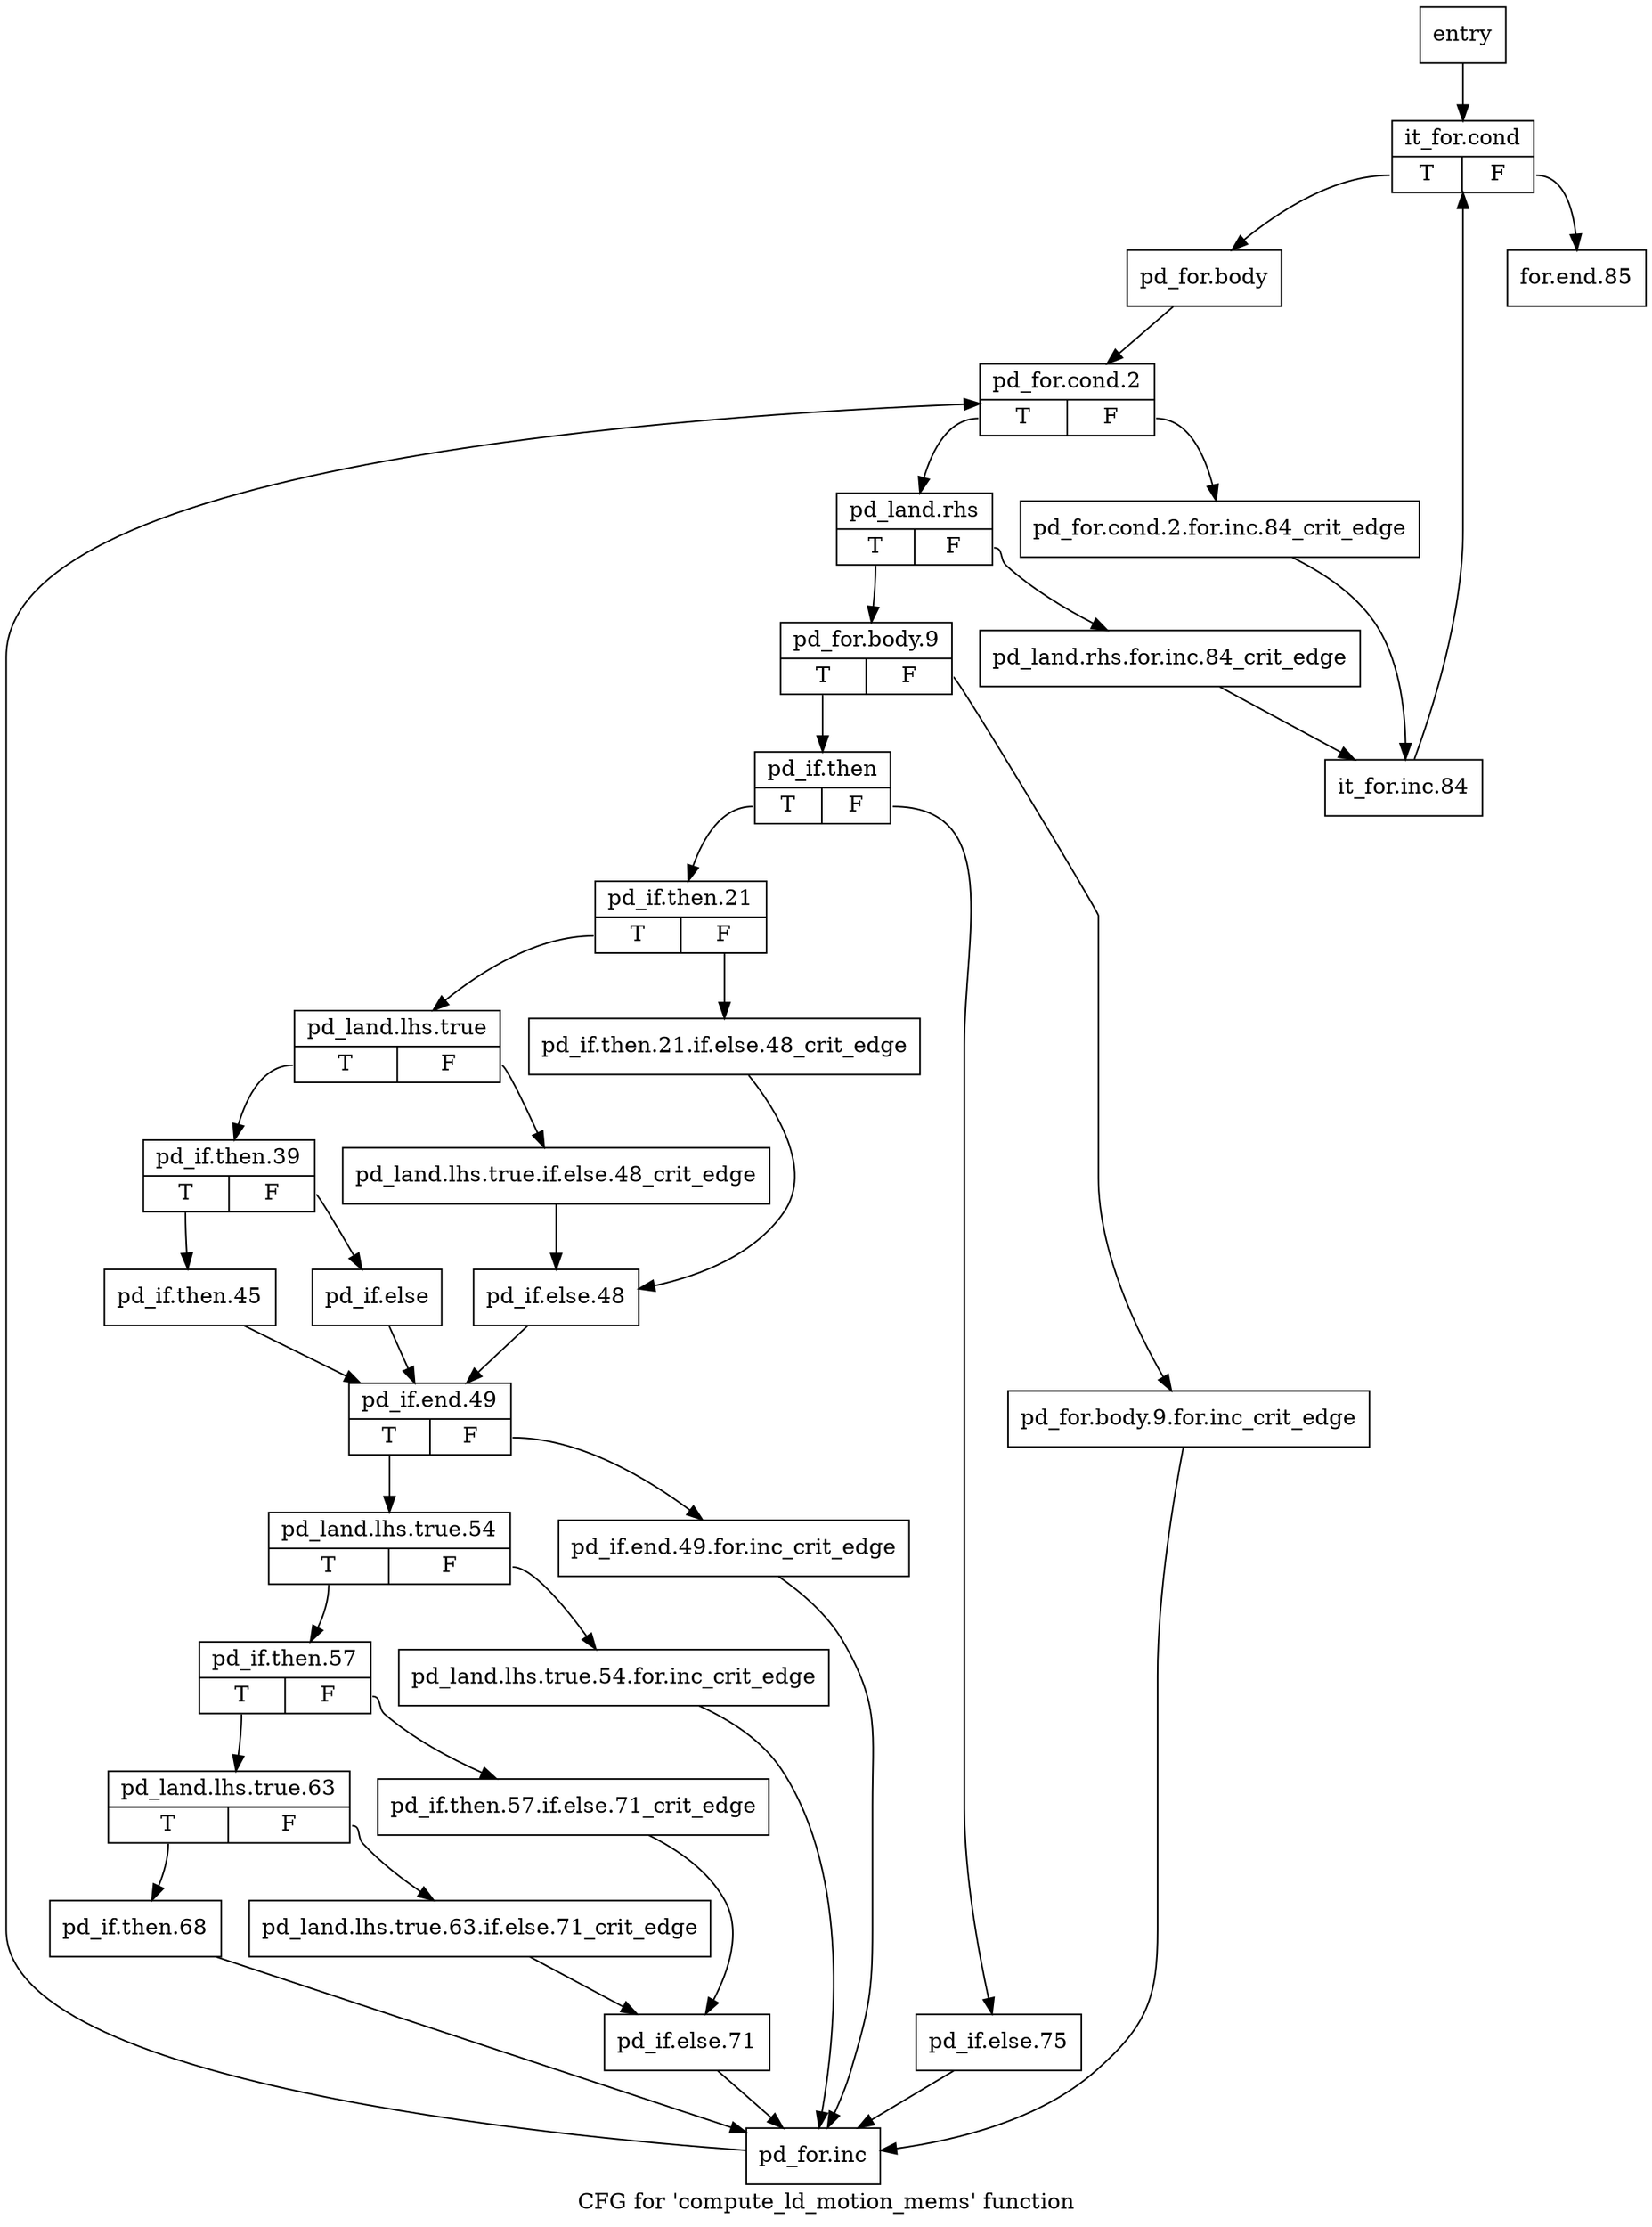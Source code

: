digraph "CFG for 'compute_ld_motion_mems' function" {
	label="CFG for 'compute_ld_motion_mems' function";

	Node0x4e63a10 [shape=record,label="{entry}"];
	Node0x4e63a10 -> Node0x4e63f10;
	Node0x4e63f10 [shape=record,label="{it_for.cond|{<s0>T|<s1>F}}"];
	Node0x4e63f10:s0 -> Node0x4e63f60;
	Node0x4e63f10:s1 -> Node0x4e64870;
	Node0x4e63f60 [shape=record,label="{pd_for.body}"];
	Node0x4e63f60 -> Node0x4e63fb0;
	Node0x4e63fb0 [shape=record,label="{pd_for.cond.2|{<s0>T|<s1>F}}"];
	Node0x4e63fb0:s0 -> Node0x4e64050;
	Node0x4e63fb0:s1 -> Node0x4e64000;
	Node0x4e64000 [shape=record,label="{pd_for.cond.2.for.inc.84_crit_edge}"];
	Node0x4e64000 -> Node0x4e64820;
	Node0x4e64050 [shape=record,label="{pd_land.rhs|{<s0>T|<s1>F}}"];
	Node0x4e64050:s0 -> Node0x4e640f0;
	Node0x4e64050:s1 -> Node0x4e640a0;
	Node0x4e640a0 [shape=record,label="{pd_land.rhs.for.inc.84_crit_edge}"];
	Node0x4e640a0 -> Node0x4e64820;
	Node0x4e640f0 [shape=record,label="{pd_for.body.9|{<s0>T|<s1>F}}"];
	Node0x4e640f0:s0 -> Node0x4e64190;
	Node0x4e640f0:s1 -> Node0x4e64140;
	Node0x4e64140 [shape=record,label="{pd_for.body.9.for.inc_crit_edge}"];
	Node0x4e64140 -> Node0x4e647d0;
	Node0x4e64190 [shape=record,label="{pd_if.then|{<s0>T|<s1>F}}"];
	Node0x4e64190:s0 -> Node0x4e641e0;
	Node0x4e64190:s1 -> Node0x4e64780;
	Node0x4e641e0 [shape=record,label="{pd_if.then.21|{<s0>T|<s1>F}}"];
	Node0x4e641e0:s0 -> Node0x4e64280;
	Node0x4e641e0:s1 -> Node0x4e64230;
	Node0x4e64230 [shape=record,label="{pd_if.then.21.if.else.48_crit_edge}"];
	Node0x4e64230 -> Node0x4e64410;
	Node0x4e64280 [shape=record,label="{pd_land.lhs.true|{<s0>T|<s1>F}}"];
	Node0x4e64280:s0 -> Node0x4e64320;
	Node0x4e64280:s1 -> Node0x4e642d0;
	Node0x4e642d0 [shape=record,label="{pd_land.lhs.true.if.else.48_crit_edge}"];
	Node0x4e642d0 -> Node0x4e64410;
	Node0x4e64320 [shape=record,label="{pd_if.then.39|{<s0>T|<s1>F}}"];
	Node0x4e64320:s0 -> Node0x4e64370;
	Node0x4e64320:s1 -> Node0x4e643c0;
	Node0x4e64370 [shape=record,label="{pd_if.then.45}"];
	Node0x4e64370 -> Node0x4e64460;
	Node0x4e643c0 [shape=record,label="{pd_if.else}"];
	Node0x4e643c0 -> Node0x4e64460;
	Node0x4e64410 [shape=record,label="{pd_if.else.48}"];
	Node0x4e64410 -> Node0x4e64460;
	Node0x4e64460 [shape=record,label="{pd_if.end.49|{<s0>T|<s1>F}}"];
	Node0x4e64460:s0 -> Node0x4e64500;
	Node0x4e64460:s1 -> Node0x4e644b0;
	Node0x4e644b0 [shape=record,label="{pd_if.end.49.for.inc_crit_edge}"];
	Node0x4e644b0 -> Node0x4e647d0;
	Node0x4e64500 [shape=record,label="{pd_land.lhs.true.54|{<s0>T|<s1>F}}"];
	Node0x4e64500:s0 -> Node0x4e645a0;
	Node0x4e64500:s1 -> Node0x4e64550;
	Node0x4e64550 [shape=record,label="{pd_land.lhs.true.54.for.inc_crit_edge}"];
	Node0x4e64550 -> Node0x4e647d0;
	Node0x4e645a0 [shape=record,label="{pd_if.then.57|{<s0>T|<s1>F}}"];
	Node0x4e645a0:s0 -> Node0x4e64640;
	Node0x4e645a0:s1 -> Node0x4e645f0;
	Node0x4e645f0 [shape=record,label="{pd_if.then.57.if.else.71_crit_edge}"];
	Node0x4e645f0 -> Node0x4e64730;
	Node0x4e64640 [shape=record,label="{pd_land.lhs.true.63|{<s0>T|<s1>F}}"];
	Node0x4e64640:s0 -> Node0x4e646e0;
	Node0x4e64640:s1 -> Node0x4e64690;
	Node0x4e64690 [shape=record,label="{pd_land.lhs.true.63.if.else.71_crit_edge}"];
	Node0x4e64690 -> Node0x4e64730;
	Node0x4e646e0 [shape=record,label="{pd_if.then.68}"];
	Node0x4e646e0 -> Node0x4e647d0;
	Node0x4e64730 [shape=record,label="{pd_if.else.71}"];
	Node0x4e64730 -> Node0x4e647d0;
	Node0x4e64780 [shape=record,label="{pd_if.else.75}"];
	Node0x4e64780 -> Node0x4e647d0;
	Node0x4e647d0 [shape=record,label="{pd_for.inc}"];
	Node0x4e647d0 -> Node0x4e63fb0;
	Node0x4e64820 [shape=record,label="{it_for.inc.84}"];
	Node0x4e64820 -> Node0x4e63f10;
	Node0x4e64870 [shape=record,label="{for.end.85}"];
}
